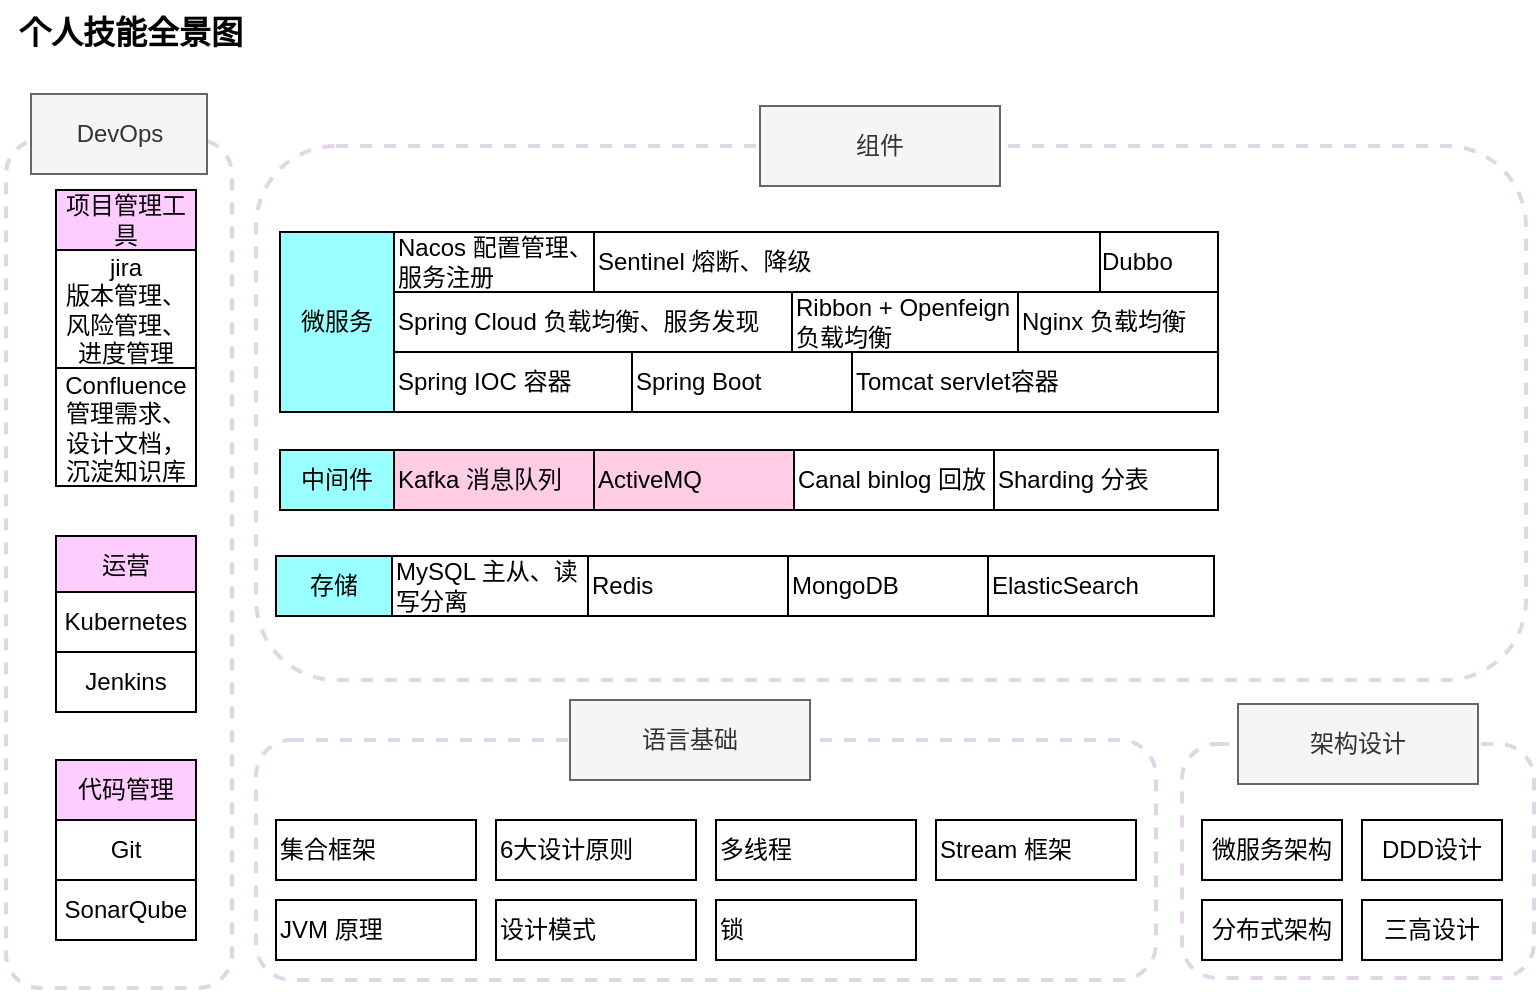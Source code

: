 <mxfile version="26.1.2">
  <diagram name="第 1 页" id="9RM9W3Wnp94HtN_BM854">
    <mxGraphModel dx="1242" dy="785" grid="0" gridSize="10" guides="1" tooltips="1" connect="1" arrows="1" fold="1" page="1" pageScale="1" pageWidth="827" pageHeight="1169" math="0" shadow="0">
      <root>
        <mxCell id="0" />
        <mxCell id="1" parent="0" />
        <mxCell id="Pgkx_FiRMpHMb7DREHxj-3" value="&lt;font style=&quot;font-size: 16px;&quot;&gt;&lt;b style=&quot;&quot;&gt;个人技能全景图&lt;/b&gt;&lt;/font&gt;" style="text;html=1;align=center;verticalAlign=middle;resizable=0;points=[];autosize=1;strokeColor=none;fillColor=none;" parent="1" vertex="1">
          <mxGeometry x="41" y="101" width="130" height="31" as="geometry" />
        </mxCell>
        <mxCell id="Pgkx_FiRMpHMb7DREHxj-4" value="" style="rounded=1;whiteSpace=wrap;html=1;dashed=1;strokeWidth=2;strokeColor=#E1D5E7;" parent="1" vertex="1">
          <mxGeometry x="169" y="174" width="635" height="267" as="geometry" />
        </mxCell>
        <mxCell id="Pgkx_FiRMpHMb7DREHxj-5" value="组件" style="rounded=0;whiteSpace=wrap;html=1;fillColor=#f5f5f5;fontColor=#333333;strokeColor=#666666;" parent="1" vertex="1">
          <mxGeometry x="421" y="154" width="120" height="40" as="geometry" />
        </mxCell>
        <mxCell id="Pgkx_FiRMpHMb7DREHxj-6" value="Spring IOC 容器" style="rounded=0;whiteSpace=wrap;html=1;align=left;" parent="1" vertex="1">
          <mxGeometry x="238" y="277" width="119" height="30" as="geometry" />
        </mxCell>
        <mxCell id="Pgkx_FiRMpHMb7DREHxj-7" value="" style="rounded=1;whiteSpace=wrap;html=1;dashed=1;strokeWidth=2;strokeColor=#E1D5E7;" parent="1" vertex="1">
          <mxGeometry x="44" y="171" width="113" height="424" as="geometry" />
        </mxCell>
        <mxCell id="Pgkx_FiRMpHMb7DREHxj-8" value="DevOps" style="rounded=0;whiteSpace=wrap;html=1;fillColor=#f5f5f5;fontColor=#333333;strokeColor=#666666;" parent="1" vertex="1">
          <mxGeometry x="56.5" y="148" width="88" height="40" as="geometry" />
        </mxCell>
        <mxCell id="Pgkx_FiRMpHMb7DREHxj-9" value="项目管理工具" style="rounded=0;whiteSpace=wrap;html=1;fillColor=#FFCCFF;" parent="1" vertex="1">
          <mxGeometry x="69" y="196" width="70" height="30" as="geometry" />
        </mxCell>
        <mxCell id="Pgkx_FiRMpHMb7DREHxj-10" value="jira&lt;div&gt;版本管理、风险管理、进度管理&lt;/div&gt;" style="rounded=0;whiteSpace=wrap;html=1;" parent="1" vertex="1">
          <mxGeometry x="69" y="226" width="70" height="59" as="geometry" />
        </mxCell>
        <mxCell id="Pgkx_FiRMpHMb7DREHxj-11" value="Spring B&lt;span style=&quot;background-color: transparent; color: light-dark(rgb(0, 0, 0), rgb(255, 255, 255));&quot;&gt;oot&lt;/span&gt;" style="rounded=0;whiteSpace=wrap;html=1;align=left;" parent="1" vertex="1">
          <mxGeometry x="357" y="277" width="112" height="30" as="geometry" />
        </mxCell>
        <mxCell id="Pgkx_FiRMpHMb7DREHxj-12" value="" style="rounded=1;whiteSpace=wrap;html=1;dashed=1;strokeWidth=2;strokeColor=#E1D5E7;" parent="1" vertex="1">
          <mxGeometry x="169" y="471" width="450" height="120" as="geometry" />
        </mxCell>
        <mxCell id="Pgkx_FiRMpHMb7DREHxj-13" value="语言基础" style="rounded=0;whiteSpace=wrap;html=1;fillColor=#f5f5f5;fontColor=#333333;strokeColor=#666666;" parent="1" vertex="1">
          <mxGeometry x="326" y="451" width="120" height="40" as="geometry" />
        </mxCell>
        <mxCell id="Pgkx_FiRMpHMb7DREHxj-14" value="JVM 原理" style="rounded=0;whiteSpace=wrap;html=1;align=left;" parent="1" vertex="1">
          <mxGeometry x="179" y="551" width="100" height="30" as="geometry" />
        </mxCell>
        <mxCell id="Pgkx_FiRMpHMb7DREHxj-15" value="Kafka 消息队列" style="rounded=0;whiteSpace=wrap;html=1;align=left;fillColor=#FFCCE6;" parent="1" vertex="1">
          <mxGeometry x="238" y="326" width="100" height="30" as="geometry" />
        </mxCell>
        <mxCell id="Pgkx_FiRMpHMb7DREHxj-16" value="Canal binlog 回放" style="rounded=0;whiteSpace=wrap;html=1;align=left;" parent="1" vertex="1">
          <mxGeometry x="438" y="326" width="100" height="30" as="geometry" />
        </mxCell>
        <mxCell id="Pgkx_FiRMpHMb7DREHxj-17" value="Spring Cloud 负载均衡、服务发现" style="rounded=0;whiteSpace=wrap;html=1;align=left;" parent="1" vertex="1">
          <mxGeometry x="238" y="247" width="199" height="30" as="geometry" />
        </mxCell>
        <mxCell id="Pgkx_FiRMpHMb7DREHxj-18" value="Sharding 分表" style="rounded=0;whiteSpace=wrap;html=1;align=left;" parent="1" vertex="1">
          <mxGeometry x="538" y="326" width="112" height="30" as="geometry" />
        </mxCell>
        <mxCell id="Pgkx_FiRMpHMb7DREHxj-19" value="Tomcat servlet容器" style="rounded=0;whiteSpace=wrap;html=1;align=left;" parent="1" vertex="1">
          <mxGeometry x="467" y="277" width="183" height="30" as="geometry" />
        </mxCell>
        <mxCell id="Pgkx_FiRMpHMb7DREHxj-20" value="运营" style="rounded=0;whiteSpace=wrap;html=1;fillColor=#FFCCFF;" parent="1" vertex="1">
          <mxGeometry x="69" y="369" width="70" height="30" as="geometry" />
        </mxCell>
        <mxCell id="Pgkx_FiRMpHMb7DREHxj-21" value="Kubernetes" style="rounded=0;whiteSpace=wrap;html=1;" parent="1" vertex="1">
          <mxGeometry x="69" y="397" width="70" height="30" as="geometry" />
        </mxCell>
        <mxCell id="Pgkx_FiRMpHMb7DREHxj-22" value="Jenkins" style="rounded=0;whiteSpace=wrap;html=1;" parent="1" vertex="1">
          <mxGeometry x="69" y="427" width="70" height="30" as="geometry" />
        </mxCell>
        <mxCell id="Pgkx_FiRMpHMb7DREHxj-23" value="代码管理" style="rounded=0;whiteSpace=wrap;html=1;fillColor=#FFCCFF;" parent="1" vertex="1">
          <mxGeometry x="69" y="481" width="70" height="30" as="geometry" />
        </mxCell>
        <mxCell id="Pgkx_FiRMpHMb7DREHxj-24" value="Git" style="rounded=0;whiteSpace=wrap;html=1;" parent="1" vertex="1">
          <mxGeometry x="69" y="511" width="70" height="30" as="geometry" />
        </mxCell>
        <mxCell id="Pgkx_FiRMpHMb7DREHxj-25" value="Confluence&lt;div&gt;管理需求、设计文档，沉淀知识库&lt;/div&gt;" style="rounded=0;whiteSpace=wrap;html=1;" parent="1" vertex="1">
          <mxGeometry x="69" y="285" width="70" height="59" as="geometry" />
        </mxCell>
        <mxCell id="Pgkx_FiRMpHMb7DREHxj-26" value="MySQL 主从、读写分离" style="rounded=0;whiteSpace=wrap;html=1;align=left;" parent="1" vertex="1">
          <mxGeometry x="237" y="379" width="100" height="30" as="geometry" />
        </mxCell>
        <mxCell id="Pgkx_FiRMpHMb7DREHxj-27" value="Redis" style="rounded=0;whiteSpace=wrap;html=1;align=left;" parent="1" vertex="1">
          <mxGeometry x="335" y="379" width="100" height="30" as="geometry" />
        </mxCell>
        <mxCell id="Pgkx_FiRMpHMb7DREHxj-28" value="" style="rounded=1;whiteSpace=wrap;html=1;dashed=1;strokeWidth=2;strokeColor=#E1D5E7;" parent="1" vertex="1">
          <mxGeometry x="632" y="473" width="176" height="117" as="geometry" />
        </mxCell>
        <mxCell id="Pgkx_FiRMpHMb7DREHxj-29" value="架构设计" style="rounded=0;whiteSpace=wrap;html=1;fillColor=#f5f5f5;fontColor=#333333;strokeColor=#666666;" parent="1" vertex="1">
          <mxGeometry x="660" y="453" width="120" height="40" as="geometry" />
        </mxCell>
        <mxCell id="Pgkx_FiRMpHMb7DREHxj-30" value="微服务架构" style="rounded=0;whiteSpace=wrap;html=1;" parent="1" vertex="1">
          <mxGeometry x="642" y="511" width="70" height="30" as="geometry" />
        </mxCell>
        <mxCell id="Pgkx_FiRMpHMb7DREHxj-31" value="分布式架构" style="rounded=0;whiteSpace=wrap;html=1;" parent="1" vertex="1">
          <mxGeometry x="642" y="551" width="70" height="30" as="geometry" />
        </mxCell>
        <mxCell id="Pgkx_FiRMpHMb7DREHxj-32" value="DDD设计" style="rounded=0;whiteSpace=wrap;html=1;" parent="1" vertex="1">
          <mxGeometry x="722" y="511" width="70" height="30" as="geometry" />
        </mxCell>
        <mxCell id="Pgkx_FiRMpHMb7DREHxj-33" value="三高设计" style="rounded=0;whiteSpace=wrap;html=1;" parent="1" vertex="1">
          <mxGeometry x="722" y="551" width="70" height="30" as="geometry" />
        </mxCell>
        <mxCell id="Pgkx_FiRMpHMb7DREHxj-34" value="集合框架" style="rounded=0;whiteSpace=wrap;html=1;align=left;" parent="1" vertex="1">
          <mxGeometry x="179" y="511" width="100" height="30" as="geometry" />
        </mxCell>
        <mxCell id="Pgkx_FiRMpHMb7DREHxj-35" value="6大设计原则" style="rounded=0;whiteSpace=wrap;html=1;align=left;" parent="1" vertex="1">
          <mxGeometry x="289" y="511" width="100" height="30" as="geometry" />
        </mxCell>
        <mxCell id="Pgkx_FiRMpHMb7DREHxj-36" value="设计模式" style="rounded=0;whiteSpace=wrap;html=1;align=left;" parent="1" vertex="1">
          <mxGeometry x="289" y="551" width="100" height="30" as="geometry" />
        </mxCell>
        <mxCell id="Pgkx_FiRMpHMb7DREHxj-37" value="多线程" style="rounded=0;whiteSpace=wrap;html=1;align=left;" parent="1" vertex="1">
          <mxGeometry x="399" y="511" width="100" height="30" as="geometry" />
        </mxCell>
        <mxCell id="Pgkx_FiRMpHMb7DREHxj-38" value="锁" style="rounded=0;whiteSpace=wrap;html=1;align=left;" parent="1" vertex="1">
          <mxGeometry x="399" y="551" width="100" height="30" as="geometry" />
        </mxCell>
        <mxCell id="Pgkx_FiRMpHMb7DREHxj-39" value="Nginx 负载均衡" style="rounded=0;whiteSpace=wrap;html=1;align=left;" parent="1" vertex="1">
          <mxGeometry x="550" y="247" width="100" height="30" as="geometry" />
        </mxCell>
        <mxCell id="Pgkx_FiRMpHMb7DREHxj-40" value="MongoDB" style="rounded=0;whiteSpace=wrap;html=1;align=left;" parent="1" vertex="1">
          <mxGeometry x="435" y="379" width="100" height="30" as="geometry" />
        </mxCell>
        <mxCell id="Pgkx_FiRMpHMb7DREHxj-41" value="ActiveMQ" style="rounded=0;whiteSpace=wrap;html=1;align=left;fillColor=#FFCCE6;" parent="1" vertex="1">
          <mxGeometry x="338" y="326" width="100" height="30" as="geometry" />
        </mxCell>
        <mxCell id="Pgkx_FiRMpHMb7DREHxj-42" value="Nacos 配置管理、服务注册" style="rounded=0;whiteSpace=wrap;html=1;align=left;" parent="1" vertex="1">
          <mxGeometry x="238" y="217" width="100" height="30" as="geometry" />
        </mxCell>
        <mxCell id="Pgkx_FiRMpHMb7DREHxj-43" value="Dubbo" style="rounded=0;whiteSpace=wrap;html=1;align=left;" parent="1" vertex="1">
          <mxGeometry x="590" y="217" width="60" height="30" as="geometry" />
        </mxCell>
        <mxCell id="Pgkx_FiRMpHMb7DREHxj-44" value="Sentinel 熔断、降级" style="rounded=0;whiteSpace=wrap;html=1;align=left;" parent="1" vertex="1">
          <mxGeometry x="338" y="217" width="253" height="30" as="geometry" />
        </mxCell>
        <mxCell id="Pgkx_FiRMpHMb7DREHxj-45" value="Ribbon + Openfeign 负载均衡" style="rounded=0;whiteSpace=wrap;html=1;align=left;" parent="1" vertex="1">
          <mxGeometry x="437" y="247" width="113" height="30" as="geometry" />
        </mxCell>
        <mxCell id="Pgkx_FiRMpHMb7DREHxj-46" value="Stream 框架" style="rounded=0;whiteSpace=wrap;html=1;align=left;" parent="1" vertex="1">
          <mxGeometry x="509" y="511" width="100" height="30" as="geometry" />
        </mxCell>
        <mxCell id="Pgkx_FiRMpHMb7DREHxj-47" value="&lt;span style=&quot;text-align: center;&quot;&gt;ElasticSearch&lt;/span&gt;" style="rounded=0;whiteSpace=wrap;html=1;align=left;" parent="1" vertex="1">
          <mxGeometry x="535" y="379" width="113" height="30" as="geometry" />
        </mxCell>
        <mxCell id="Pgkx_FiRMpHMb7DREHxj-48" value="SonarQube" style="rounded=0;whiteSpace=wrap;html=1;" parent="1" vertex="1">
          <mxGeometry x="69" y="541" width="70" height="30" as="geometry" />
        </mxCell>
        <mxCell id="Pgkx_FiRMpHMb7DREHxj-50" value="存储" style="rounded=0;whiteSpace=wrap;html=1;align=center;fillColor=#99FFFF;" parent="1" vertex="1">
          <mxGeometry x="179" y="379" width="58" height="30" as="geometry" />
        </mxCell>
        <mxCell id="Pgkx_FiRMpHMb7DREHxj-51" value="中间件" style="rounded=0;whiteSpace=wrap;html=1;align=center;fillColor=#99FFFF;" parent="1" vertex="1">
          <mxGeometry x="181" y="326" width="57" height="30" as="geometry" />
        </mxCell>
        <mxCell id="Pgkx_FiRMpHMb7DREHxj-52" value="微服务" style="rounded=0;whiteSpace=wrap;html=1;align=center;fillColor=#99FFFF;" parent="1" vertex="1">
          <mxGeometry x="181" y="217" width="57" height="90" as="geometry" />
        </mxCell>
      </root>
    </mxGraphModel>
  </diagram>
</mxfile>
